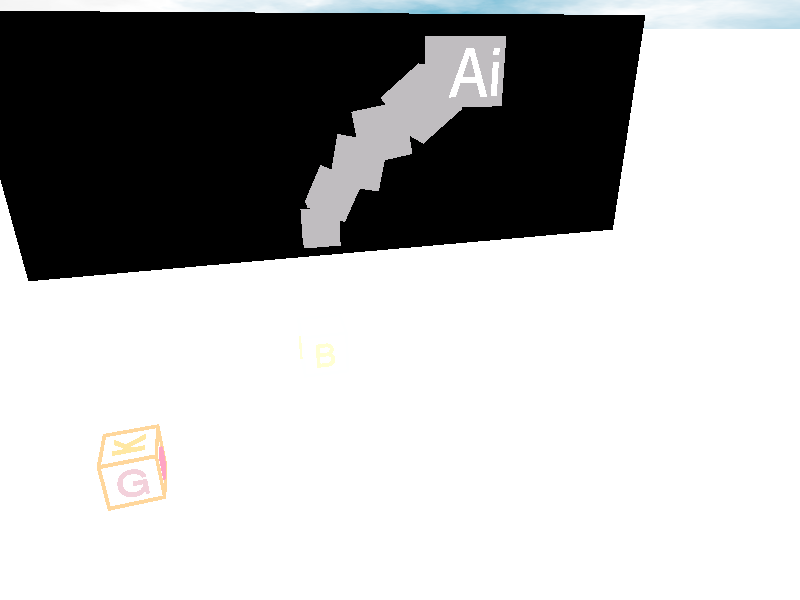 // Datei:  modellierung.pov
// Autor:  Sebastian Birk, Martin Galgon, Holger Arndt
// Datum:  07.01.2016
//   verwendet Teile des Beispielskripts scenes/advanced/blocks/stackerday.pov
//   von Greg M. Johnson und Gilles Tran

#version 3.7;

#include "colors.inc" // 100 vordefinierte Farben
#include "textures.inc" // Polished_Chrome
#include "skies.inc"

//======================================================================
// Grundeinstellungen
//======================================================================

#default {finish { ambient 0.1 diffuse 1 }}
global_settings { assumed_gamma 1 } // Gammakorrektur

//----------------------------------------------------------------------
// Makro um Text zu zentrieren
//----------------------------------------------------------------------
#macro centertext(Text)
   #local MinText = min_extent(Text);
   #local MaxText = max_extent(Text);
   translate -( MinText + (MaxText - MinText) / 2 )
#end

//======================================================================
// Hintergrund
//======================================================================

sky_sphere {  // white sky sphere with a blue far end
  pigment { P_Cloud4 }
}                         

//======================================================================
// Kamera
//======================================================================

camera {
  location <-4, 8, -15>
  look_at  <0, 1,  0>
}

//======================================================================
// Lichter
//======================================================================

// HIER ERGÄNZEN <<<<<<<<<<<<<<<<<<<<<<<<<<<<<<<<<<<<<<<<<<<<<<<<<<<<<<<<

//======================================================================
// Objektdefinitionen
//======================================================================

#declare AI_green = < 89, 174, 32 > / 255;

#declare AI_bar = box {
  < -0.05, -3, -0.05 > < 0.05, 3, 0.05>
}

#declare AI_node = box {
  < -0.5, -0.5, -0.2 > < 0.5, 0.5, 0.2>
}

// HIER ERGÄNZEN <<<<<<<<<<<<<<<<<<<<<<<<<<<<<<<<<<<<<<<<<<<<<<<<<<<<<<<<

#declare AI_positions = array[6]{ <0,0,0>, <0.375,0.925,0>, <1.1,1.725,0>, <1.763,2.487,0>, <2.837,3.212,0>, <4,4,0> }
#declare AI_rotations = array[6]{ 0, -26.15, -12.01, 9.77, -51.01, 0 }
#declare AI_scales = array[6]{ 1.0001, 1.098, 1.207, 1.225, 1.36, 1.693 }

#declare AI_logo = union {

// HIER ERGÄNZEN <<<<<<<<<<<<<<<<<<<<<<<<<<<<<<<<<<<<<<<<<<<<<<<<<<<<<<<<

  #for (i, 0, 5)
    object {
      AI_node
      scale < AI_scales[i], AI_scales[i], 1.05+i/2 >
      rotate < 0, 0, AI_rotations[i] >
      translate < -2, -2, 0 > + AI_positions[i]
      pigment { rgb < 134, 130, 134 > / 255 }
      finish { reflection {0.5} ambient 0.3 diffuse 1 }
    }
  #end

  #local AI_text = text { ttf "cyrvetic" "Ai" 1, 0 scale < 1.6, 1.6, 0.05 > }

  text {
    AI_text
    translate < 2, 2, -0.4*AI_scales[5]-0.1 >
    centertext(AI_text)
    pigment { rgb < 1, 1, 1 > }
    finish { reflection {1.0} ambient 0.3 diffuse 1 }
  }
}

//======================================================================
// Objekte zeichnen
//======================================================================

#declare rd = seed(123);
#declare Font = "cyrvetic"
#declare sFont = < 0.76, 0.76, 0.05 >;

//----------------------------------------------------------------------
// Buchstabenwuerfel
//----------------------------------------------------------------------
#macro unitbox(let1, let2, let3, let4, let5, let6)

  #local COL = < rand(rd), rand(rd), rand(rd) >;

  union{
    // Wuerfelrahmen
    difference{
      // Basis
      box{ < -0.5, -0.5, -0.5 >, < 0.5, 0.5, 0.5 > }
      // Schnittboxen
      box{ < -0.45, -0.45, -1 >, < 0.45, 0.45, 1 > }
      box{ < -1, -0.45, -0.45 >, < 1, 0.45, 0.45 > }
      box{ < -0.45, -1, -0.45 >, < 0.45, 1, 0.45 > }
      // Textur
      txtBox(COL)
    }

    // Innerer Wuerfel
    box{-0.45,0.45 texture{pigment{White*1.4}}}                                
    
    // Buchstabenvariablen
    #local L1 = text { ttf Font let1 1, 0 scale sFont}
    #local L2 = text { ttf Font let2 1, 0 scale sFont}
    #local L3 = text { ttf Font let3 1, 0 scale sFont}
    #local L4 = text { ttf Font let4 1, 0 scale sFont}
    #local L5 = text { ttf Font let5 1, 0 scale sFont}
    #local L6 = text { ttf Font let6 1, 0 scale sFont}

    // Buchstabenobjekte auf Wuerfeloberflaeche
    union{
      object{L1 centertext(L1) translate -0.5*z rotate y*90 txtBox(COL)}
      object{L2 centertext(L2) translate -0.5*z txtBox(COL)}                        
      object{L3 centertext(L3) translate -0.5*z rotate -90*y txtBox(COL)}   
      object{L4 centertext(L4) translate -0.5*z rotate 180*y txtBox(COL)}
      object{L5 centertext(L5) translate -0.5*z rotate 90*x txtBox(COL)}  
      object{L6 centertext(L6) translate -0.5*z rotate -90*x txtBox(COL)}  
    }
  }
#end

//----------------------------------------------------------------------
// Buchstabenwuerfel -- Textur
//----------------------------------------------------------------------
#declare sc1 = 0.5;
#declare sc2 = 1;

#macro txtBox(COL)
  texture{
    pigment { rgb <COL.x+rand(rd)*sc1,COL.y+rand(rd)*sc1,COL.z+rand(rd)*sc1>*sc2}
//     pigment { rgb COL }
    finish{ ambient 0 diffuse 1 }
  }                   
#end                                                    

//----------------------------------------------------------------------
// Alle Wuerfel
//----------------------------------------------------------------------
#declare abst = 1.3;
#declare wink = 30;

union{
  object{ unitbox("B","E","F","I","I","O") rotate -90*y  rotate (rand(rd)-0.5)*wink*<0,1,0>  translate <-2*abst,1.5,-3> }

// HIER ERGÄNZEN <<<<<<<<<<<<<<<<<<<<<<<<<<<<<<<<<<<<<<<<<<<<<<<<<<<<<<<<

  object{ unitbox("G","D","O","L","K","T") rotate -90*y  rotate (rand(rd)-0.5)*wink*<0,1,0>  translate <-5*abst,0.5,-5> }

// HIER ERGÄNZEN <<<<<<<<<<<<<<<<<<<<<<<<<<<<<<<<<<<<<<<<<<<<<<<<<<<<<<<<
}

//----------------------------------------------------------------------
// Podest
//----------------------------------------------------------------------
box {
  < -10, 0, -4 > < 10, 1, 0 > 
  pigment { rgb < 1, 1, 1 > }
  finish { ambient .3 diffuse 1 }

// HIER ERGÄNZEN <<<<<<<<<<<<<<<<<<<<<<<<<<<<<<<<<<<<<<<<<<<<<<<<<<<<<<<<
}

//----------------------------------------------------------------------
// Spiegel
//----------------------------------------------------------------------
box {
  < -11.5, 0, 7 > < 11.5, 8.5, 8 > 
  pigment { rgb < 0, 0, 0 > }
  finish { reflection {1.0} }
}

//----------------------------------------------------------------------
// Ai Logo
//----------------------------------------------------------------------
object {
  AI_logo
  translate < 0, 5, 1 >
}

//----------------------------------------------------------------------
// Boden
//----------------------------------------------------------------------
plane {
  y, 0
  texture{
    pigment{ White }
    finish{ reflection {0.1} ambient 0.1 diffuse 1 }
  }
}

//----------------------------------------------------------------------
// Schriftzug
//----------------------------------------------------------------------

// HIER ERGÄNZEN <<<<<<<<<<<<<<<<<<<<<<<<<<<<<<<<<<<<<<<<<<<<<<<<<<<<<<<<
